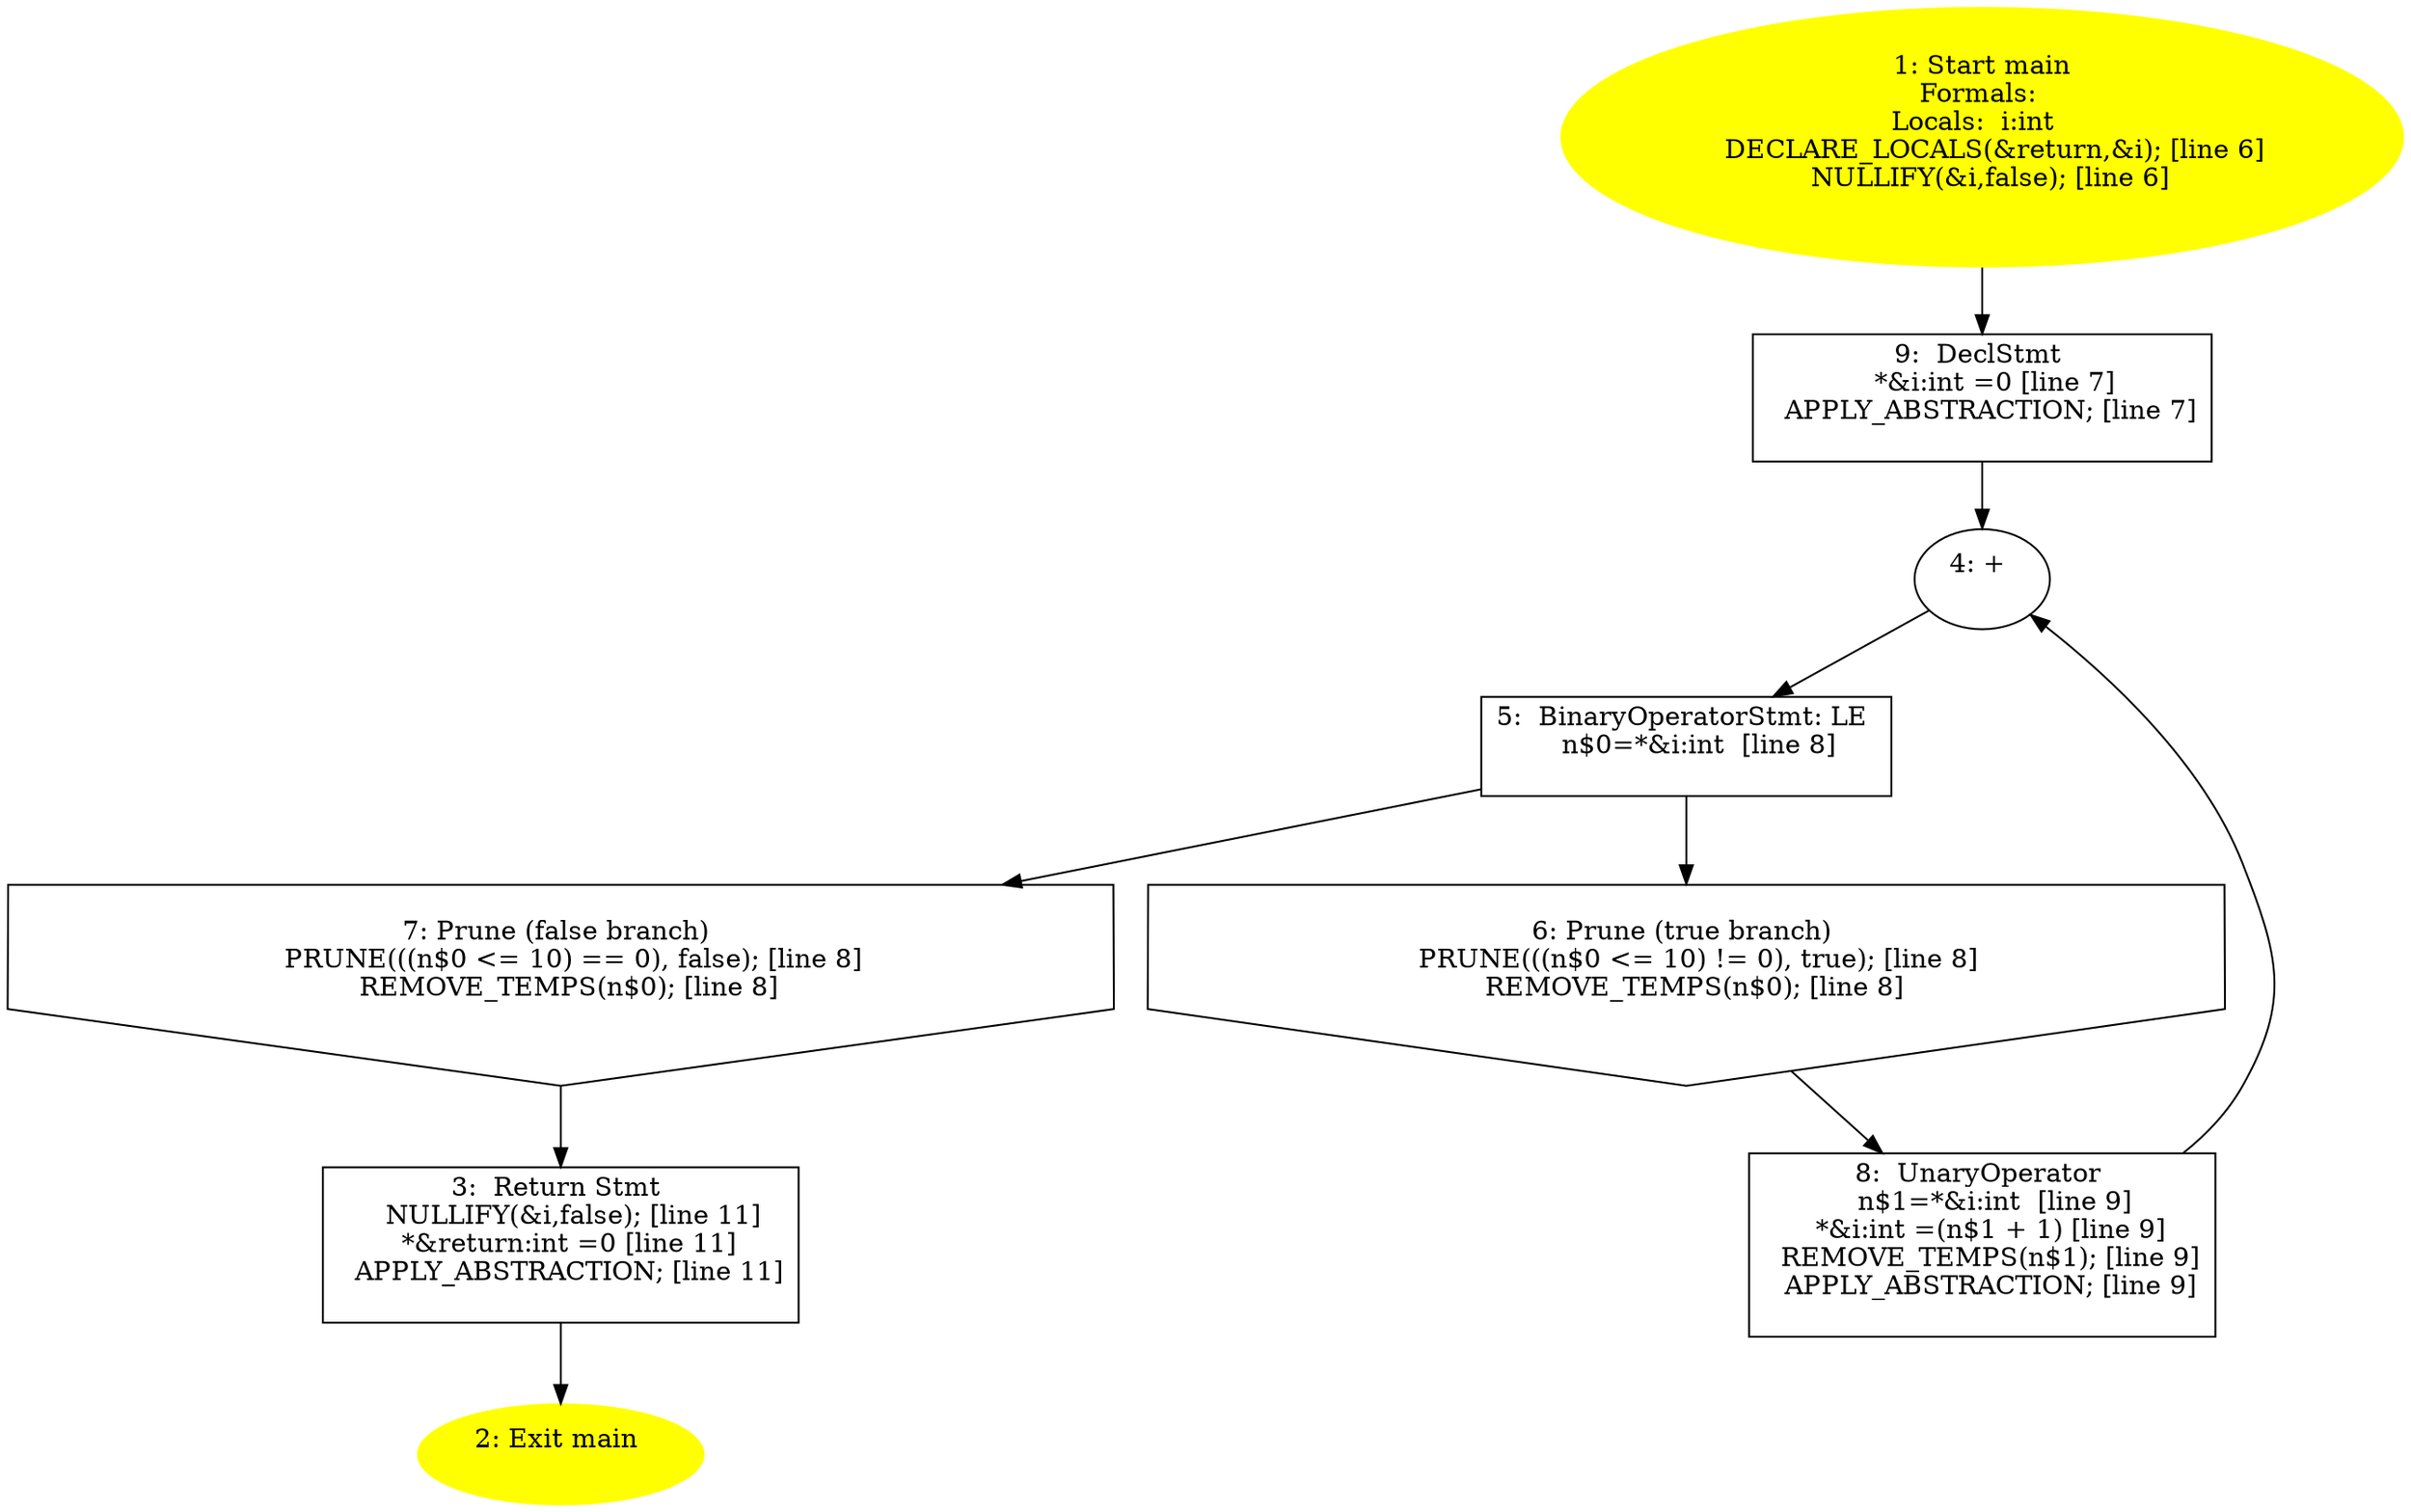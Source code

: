digraph iCFG {
9 [label="9:  DeclStmt \n   *&i:int =0 [line 7]\n  APPLY_ABSTRACTION; [line 7]\n " shape="box"]
	

	 9 -> 4 ;
8 [label="8:  UnaryOperator \n   n$1=*&i:int  [line 9]\n  *&i:int =(n$1 + 1) [line 9]\n  REMOVE_TEMPS(n$1); [line 9]\n  APPLY_ABSTRACTION; [line 9]\n " shape="box"]
	

	 8 -> 4 ;
7 [label="7: Prune (false branch) \n   PRUNE(((n$0 <= 10) == 0), false); [line 8]\n  REMOVE_TEMPS(n$0); [line 8]\n " shape="invhouse"]
	

	 7 -> 3 ;
6 [label="6: Prune (true branch) \n   PRUNE(((n$0 <= 10) != 0), true); [line 8]\n  REMOVE_TEMPS(n$0); [line 8]\n " shape="invhouse"]
	

	 6 -> 8 ;
5 [label="5:  BinaryOperatorStmt: LE \n   n$0=*&i:int  [line 8]\n " shape="box"]
	

	 5 -> 6 ;
	 5 -> 7 ;
4 [label="4: + \n  " ]
	

	 4 -> 5 ;
3 [label="3:  Return Stmt \n   NULLIFY(&i,false); [line 11]\n  *&return:int =0 [line 11]\n  APPLY_ABSTRACTION; [line 11]\n " shape="box"]
	

	 3 -> 2 ;
2 [label="2: Exit main \n  " color=yellow style=filled]
	

1 [label="1: Start main\nFormals: \nLocals:  i:int  \n   DECLARE_LOCALS(&return,&i); [line 6]\n  NULLIFY(&i,false); [line 6]\n " color=yellow style=filled]
	

	 1 -> 9 ;
}
